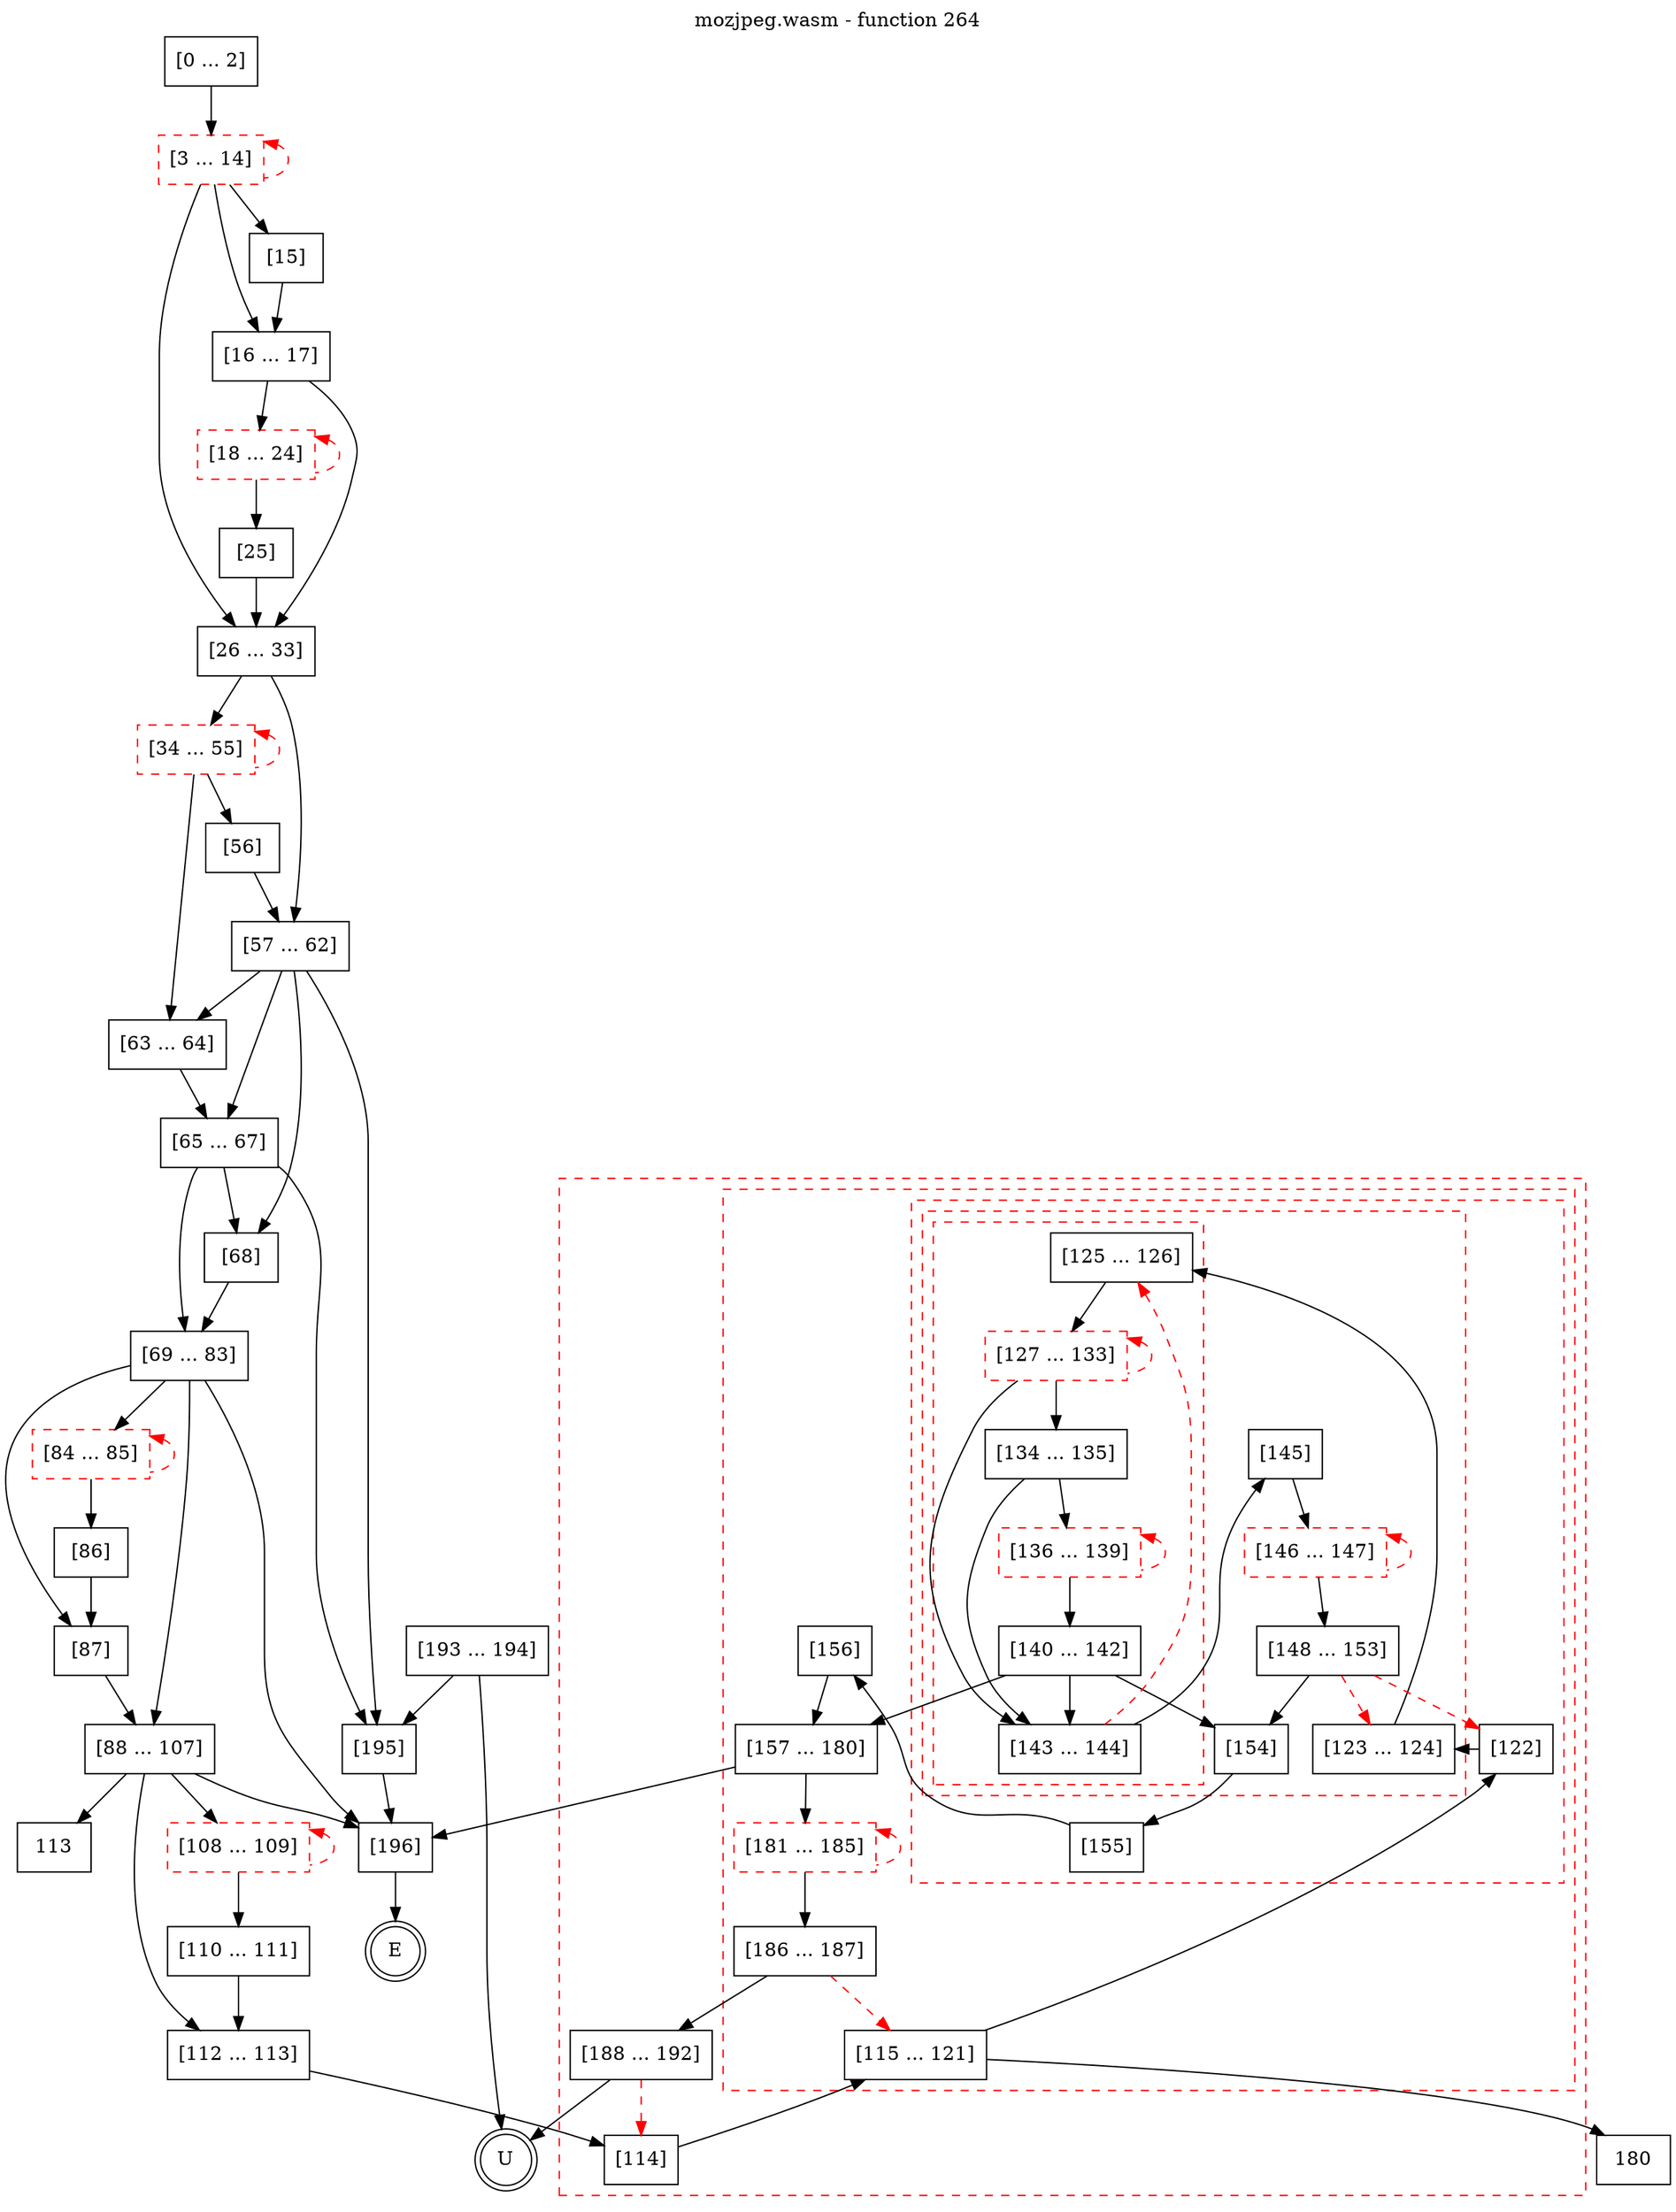 digraph finite_state_machine {
    label = "mozjpeg.wasm - function 264"
    labelloc =  t
    labelfontsize = 16
    labelfontcolor = black
    labelfontname = "Helvetica"
    node [shape = doublecircle]; E U ;
    node [shape = box];
    node [shape=box, color=black, style=solid] 0[label="[0 ... 2]"]
    node [shape=box, color=red, style=dashed] 3[label="[3 ... 14]"]
    node [shape=box, color=black, style=solid] 15[label="[15]"]
    node [shape=box, color=black, style=solid] 16[label="[16 ... 17]"]
    node [shape=box, color=red, style=dashed] 18[label="[18 ... 24]"]
    node [shape=box, color=black, style=solid] 25[label="[25]"]
    node [shape=box, color=black, style=solid] 26[label="[26 ... 33]"]
    node [shape=box, color=red, style=dashed] 34[label="[34 ... 55]"]
    node [shape=box, color=black, style=solid] 56[label="[56]"]
    node [shape=box, color=black, style=solid] 57[label="[57 ... 62]"]
    node [shape=box, color=black, style=solid] 63[label="[63 ... 64]"]
    node [shape=box, color=black, style=solid] 65[label="[65 ... 67]"]
    node [shape=box, color=black, style=solid] 68[label="[68]"]
    node [shape=box, color=black, style=solid] 69[label="[69 ... 83]"]
    node [shape=box, color=red, style=dashed] 84[label="[84 ... 85]"]
    node [shape=box, color=black, style=solid] 86[label="[86]"]
    node [shape=box, color=black, style=solid] 87[label="[87]"]
    node [shape=box, color=black, style=solid] 88[label="[88 ... 107]"]
    node [shape=box, color=red, style=dashed] 108[label="[108 ... 109]"]
    node [shape=box, color=black, style=solid] 110[label="[110 ... 111]"]
    node [shape=box, color=black, style=solid] 112[label="[112 ... 113]"]
    subgraph cluster_114{
    label = "";
    style = dashed color = red;
    node [shape=box, color=black, style=solid] 114[label="[114]"]
    subgraph cluster_115{
    label = "";
    style = dashed color = red;
    node [shape=box, color=black, style=solid] 115[label="[115 ... 121]"]
    subgraph cluster_122{
    label = "";
    style = dashed color = red;
    node [shape=box, color=black, style=solid] 122[label="[122]"]
    subgraph cluster_123{
    label = "";
    style = dashed color = red;
    node [shape=box, color=black, style=solid] 123[label="[123 ... 124]"]
    subgraph cluster_125{
    label = "";
    style = dashed color = red;
    node [shape=box, color=black, style=solid] 125[label="[125 ... 126]"]
    node [shape=box, color=red, style=dashed] 127[label="[127 ... 133]"]
    node [shape=box, color=black, style=solid] 134[label="[134 ... 135]"]
    node [shape=box, color=red, style=dashed] 136[label="[136 ... 139]"]
    node [shape=box, color=black, style=solid] 140[label="[140 ... 142]"]
    node [shape=box, color=black, style=solid] 143[label="[143 ... 144]"]
    }
    node [shape=box, color=black, style=solid] 145[label="[145]"]
    node [shape=box, color=red, style=dashed] 146[label="[146 ... 147]"]
    node [shape=box, color=black, style=solid] 148[label="[148 ... 153]"]
    node [shape=box, color=black, style=solid] 154[label="[154]"]
    }
    node [shape=box, color=black, style=solid] 155[label="[155]"]
    }
    node [shape=box, color=black, style=solid] 156[label="[156]"]
    node [shape=box, color=black, style=solid] 157[label="[157 ... 180]"]
    node [shape=box, color=red, style=dashed] 181[label="[181 ... 185]"]
    node [shape=box, color=black, style=solid] 186[label="[186 ... 187]"]
    }
    node [shape=box, color=black, style=solid] 188[label="[188 ... 192]"]
    }
    node [shape=box, color=black, style=solid] 193[label="[193 ... 194]"]
    node [shape=box, color=black, style=solid] 195[label="[195]"]
    node [shape=box, color=black, style=solid] 196[label="[196]"]
    node [shape=box, color=black, style=solid] U[label="U"]
    0 -> 3;
    3 -> 15;
    3 -> 16;
    3 -> 26;
    3 -> 3[style="dashed" color="red" dir=back];
    15 -> 16;
    16 -> 18;
    16 -> 26;
    18 -> 25;
    18 -> 18[style="dashed" color="red" dir=back];
    25 -> 26;
    26 -> 34;
    26 -> 57;
    34 -> 56;
    34 -> 63;
    34 -> 34[style="dashed" color="red" dir=back];
    56 -> 57;
    57 -> 63;
    57 -> 65;
    57 -> 68;
    57 -> 195;
    63 -> 65;
    65 -> 68;
    65 -> 69;
    65 -> 195;
    68 -> 69;
    69 -> 84;
    69 -> 87;
    69 -> 88;
    69 -> 196;
    84 -> 86;
    84 -> 84[style="dashed" color="red" dir=back];
    86 -> 87;
    87 -> 88;
    88 -> 108;
    88 -> 112;
    88 -> 113;
    88 -> 196;
    108 -> 110;
    108 -> 108[style="dashed" color="red" dir=back];
    110 -> 112;
    112 -> 114;
    114 -> 115;
    115 -> 122;
    115 -> 180;
    122 -> 123;
    123 -> 125;
    125 -> 127;
    127 -> 134;
    127 -> 143;
    127 -> 127[style="dashed" color="red" dir=back];
    134 -> 136;
    134 -> 143;
    136 -> 140;
    136 -> 136[style="dashed" color="red" dir=back];
    140 -> 143;
    140 -> 154;
    140 -> 157;
    143 -> 125[style="dashed" color="red"];
    143 -> 145;
    145 -> 146;
    146 -> 148;
    146 -> 146[style="dashed" color="red" dir=back];
    148 -> 122[style="dashed" color="red"];
    148 -> 123[style="dashed" color="red"];
    148 -> 154;
    154 -> 155;
    155 -> 156;
    156 -> 157;
    157 -> 181;
    157 -> 196;
    181 -> 186;
    181 -> 181[style="dashed" color="red" dir=back];
    186 -> 115[style="dashed" color="red"];
    186 -> 188;
    188 -> 114[style="dashed" color="red"];
    188 -> U;
    193 -> 195;
    193 -> U;
    195 -> 196;
    196 -> E;
}
